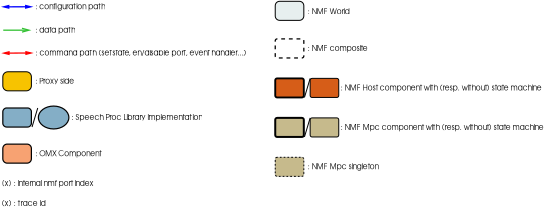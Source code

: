 <?xml version="1.0" encoding="UTF-8"?>
<dia:diagram xmlns:dia="http://www.lysator.liu.se/~alla/dia/">
  <dia:layer name="Background" visible="true" active="true">
    <dia:object type="Standard - Box" version="0" id="O0">
      <dia:attribute name="obj_pos">
        <dia:point val="13.676,18.563"/>
      </dia:attribute>
      <dia:attribute name="obj_bb">
        <dia:rectangle val="13.661,18.548;15.12,19.531"/>
      </dia:attribute>
      <dia:attribute name="elem_corner">
        <dia:point val="13.676,18.563"/>
      </dia:attribute>
      <dia:attribute name="elem_width">
        <dia:real val="1.429"/>
      </dia:attribute>
      <dia:attribute name="elem_height">
        <dia:real val="0.952"/>
      </dia:attribute>
      <dia:attribute name="border_width">
        <dia:real val="0.03"/>
      </dia:attribute>
      <dia:attribute name="inner_color">
        <dia:color val="#c6ba8c"/>
      </dia:attribute>
      <dia:attribute name="show_background">
        <dia:boolean val="true"/>
      </dia:attribute>
      <dia:attribute name="line_style">
        <dia:enum val="2"/>
      </dia:attribute>
      <dia:attribute name="dashlength">
        <dia:real val="0.095"/>
      </dia:attribute>
      <dia:attribute name="corner_radius">
        <dia:real val="0.095"/>
      </dia:attribute>
    </dia:object>
    <dia:object type="Standard - Text" version="1" id="O1">
      <dia:attribute name="obj_pos">
        <dia:point val="15.2,19.166"/>
      </dia:attribute>
      <dia:attribute name="obj_bb">
        <dia:rectangle val="15.2,18.824;19.035,19.254"/>
      </dia:attribute>
      <dia:attribute name="text">
        <dia:composite type="text">
          <dia:attribute name="string">
            <dia:string># : NMF Mpc singleton#</dia:string>
          </dia:attribute>
          <dia:attribute name="font">
            <dia:font family="AvantGarde" style="0" name="AvantGarde-Book"/>
          </dia:attribute>
          <dia:attribute name="height">
            <dia:real val="0.459"/>
          </dia:attribute>
          <dia:attribute name="pos">
            <dia:point val="15.2,19.166"/>
          </dia:attribute>
          <dia:attribute name="color">
            <dia:color val="#000000"/>
          </dia:attribute>
          <dia:attribute name="alignment">
            <dia:enum val="0"/>
          </dia:attribute>
        </dia:composite>
      </dia:attribute>
      <dia:attribute name="valign">
        <dia:enum val="3"/>
      </dia:attribute>
    </dia:object>
    <dia:object type="Standard - Box" version="0" id="O2">
      <dia:attribute name="obj_pos">
        <dia:point val="13.676,16.593"/>
      </dia:attribute>
      <dia:attribute name="obj_bb">
        <dia:rectangle val="13.626,16.543;15.155,17.595"/>
      </dia:attribute>
      <dia:attribute name="elem_corner">
        <dia:point val="13.676,16.593"/>
      </dia:attribute>
      <dia:attribute name="elem_width">
        <dia:real val="1.429"/>
      </dia:attribute>
      <dia:attribute name="elem_height">
        <dia:real val="0.953"/>
      </dia:attribute>
      <dia:attribute name="border_width">
        <dia:real val="0.1"/>
      </dia:attribute>
      <dia:attribute name="inner_color">
        <dia:color val="#c6ba8c"/>
      </dia:attribute>
      <dia:attribute name="show_background">
        <dia:boolean val="true"/>
      </dia:attribute>
      <dia:attribute name="corner_radius">
        <dia:real val="0.095"/>
      </dia:attribute>
    </dia:object>
    <dia:object type="Standard - Box" version="0" id="O3">
      <dia:attribute name="obj_pos">
        <dia:point val="15.422,16.593"/>
      </dia:attribute>
      <dia:attribute name="obj_bb">
        <dia:rectangle val="15.407,16.578;16.866,17.56"/>
      </dia:attribute>
      <dia:attribute name="elem_corner">
        <dia:point val="15.422,16.593"/>
      </dia:attribute>
      <dia:attribute name="elem_width">
        <dia:real val="1.429"/>
      </dia:attribute>
      <dia:attribute name="elem_height">
        <dia:real val="0.953"/>
      </dia:attribute>
      <dia:attribute name="border_width">
        <dia:real val="0.03"/>
      </dia:attribute>
      <dia:attribute name="inner_color">
        <dia:color val="#c6ba8c"/>
      </dia:attribute>
      <dia:attribute name="show_background">
        <dia:boolean val="true"/>
      </dia:attribute>
      <dia:attribute name="corner_radius">
        <dia:real val="0.095"/>
      </dia:attribute>
    </dia:object>
    <dia:object type="Standard - PolyLine" version="0" id="O4">
      <dia:attribute name="obj_pos">
        <dia:point val="15.422,16.593"/>
      </dia:attribute>
      <dia:attribute name="obj_bb">
        <dia:rectangle val="15.117,16.573;15.442,17.565"/>
      </dia:attribute>
      <dia:attribute name="poly_points">
        <dia:point val="15.422,16.593"/>
        <dia:point val="15.136,17.545"/>
      </dia:attribute>
      <dia:attribute name="line_width">
        <dia:real val="0.032"/>
      </dia:attribute>
    </dia:object>
    <dia:object type="Standard - Text" version="1" id="O5">
      <dia:attribute name="obj_pos">
        <dia:point val="16.851,17.196"/>
      </dia:attribute>
      <dia:attribute name="obj_bb">
        <dia:rectangle val="16.851,16.853;27.526,17.283"/>
      </dia:attribute>
      <dia:attribute name="text">
        <dia:composite type="text">
          <dia:attribute name="string">
            <dia:string># : NMF Mpc component with (resp. without) state machine#</dia:string>
          </dia:attribute>
          <dia:attribute name="font">
            <dia:font family="AvantGarde" style="0" name="AvantGarde-Book"/>
          </dia:attribute>
          <dia:attribute name="height">
            <dia:real val="0.459"/>
          </dia:attribute>
          <dia:attribute name="pos">
            <dia:point val="16.851,17.196"/>
          </dia:attribute>
          <dia:attribute name="color">
            <dia:color val="#000000"/>
          </dia:attribute>
          <dia:attribute name="alignment">
            <dia:enum val="0"/>
          </dia:attribute>
        </dia:composite>
      </dia:attribute>
      <dia:attribute name="valign">
        <dia:enum val="3"/>
      </dia:attribute>
    </dia:object>
    <dia:object type="Standard - PolyLine" version="0" id="O6">
      <dia:attribute name="obj_pos">
        <dia:point val="15.422,14.618"/>
      </dia:attribute>
      <dia:attribute name="obj_bb">
        <dia:rectangle val="15.117,14.598;15.442,15.59"/>
      </dia:attribute>
      <dia:attribute name="poly_points">
        <dia:point val="15.422,14.618"/>
        <dia:point val="15.136,15.57"/>
      </dia:attribute>
      <dia:attribute name="line_width">
        <dia:real val="0.032"/>
      </dia:attribute>
    </dia:object>
    <dia:object type="Standard - Box" version="0" id="O7">
      <dia:attribute name="obj_pos">
        <dia:point val="13.676,14.618"/>
      </dia:attribute>
      <dia:attribute name="obj_bb">
        <dia:rectangle val="13.628,14.57;15.152,15.618"/>
      </dia:attribute>
      <dia:attribute name="elem_corner">
        <dia:point val="13.676,14.618"/>
      </dia:attribute>
      <dia:attribute name="elem_width">
        <dia:real val="1.429"/>
      </dia:attribute>
      <dia:attribute name="elem_height">
        <dia:real val="0.953"/>
      </dia:attribute>
      <dia:attribute name="border_width">
        <dia:real val="0.095"/>
      </dia:attribute>
      <dia:attribute name="inner_color">
        <dia:color val="#d65d18"/>
      </dia:attribute>
      <dia:attribute name="show_background">
        <dia:boolean val="true"/>
      </dia:attribute>
      <dia:attribute name="corner_radius">
        <dia:real val="0.095"/>
      </dia:attribute>
    </dia:object>
    <dia:object type="Standard - Box" version="0" id="O8">
      <dia:attribute name="obj_pos">
        <dia:point val="15.422,14.618"/>
      </dia:attribute>
      <dia:attribute name="obj_bb">
        <dia:rectangle val="15.406,14.602;16.867,15.586"/>
      </dia:attribute>
      <dia:attribute name="elem_corner">
        <dia:point val="15.422,14.618"/>
      </dia:attribute>
      <dia:attribute name="elem_width">
        <dia:real val="1.429"/>
      </dia:attribute>
      <dia:attribute name="elem_height">
        <dia:real val="0.953"/>
      </dia:attribute>
      <dia:attribute name="border_width">
        <dia:real val="0.032"/>
      </dia:attribute>
      <dia:attribute name="inner_color">
        <dia:color val="#d65d18"/>
      </dia:attribute>
      <dia:attribute name="show_background">
        <dia:boolean val="true"/>
      </dia:attribute>
      <dia:attribute name="corner_radius">
        <dia:real val="0.095"/>
      </dia:attribute>
    </dia:object>
    <dia:object type="Standard - Text" version="1" id="O9">
      <dia:attribute name="obj_pos">
        <dia:point val="16.851,15.221"/>
      </dia:attribute>
      <dia:attribute name="obj_bb">
        <dia:rectangle val="16.851,14.879;27.608,15.309"/>
      </dia:attribute>
      <dia:attribute name="text">
        <dia:composite type="text">
          <dia:attribute name="string">
            <dia:string># : NMF Host component with (resp. without) state machine#</dia:string>
          </dia:attribute>
          <dia:attribute name="font">
            <dia:font family="AvantGarde" style="0" name="AvantGarde-Book"/>
          </dia:attribute>
          <dia:attribute name="height">
            <dia:real val="0.459"/>
          </dia:attribute>
          <dia:attribute name="pos">
            <dia:point val="16.851,15.221"/>
          </dia:attribute>
          <dia:attribute name="color">
            <dia:color val="#000000"/>
          </dia:attribute>
          <dia:attribute name="alignment">
            <dia:enum val="0"/>
          </dia:attribute>
        </dia:composite>
      </dia:attribute>
      <dia:attribute name="valign">
        <dia:enum val="3"/>
      </dia:attribute>
    </dia:object>
    <dia:object type="Standard - Box" version="0" id="O10">
      <dia:attribute name="obj_pos">
        <dia:point val="13.676,12.643"/>
      </dia:attribute>
      <dia:attribute name="obj_bb">
        <dia:rectangle val="13.644,12.611;15.136,13.627"/>
      </dia:attribute>
      <dia:attribute name="elem_corner">
        <dia:point val="13.676,12.643"/>
      </dia:attribute>
      <dia:attribute name="elem_width">
        <dia:real val="1.429"/>
      </dia:attribute>
      <dia:attribute name="elem_height">
        <dia:real val="0.953"/>
      </dia:attribute>
      <dia:attribute name="border_width">
        <dia:real val="0.064"/>
      </dia:attribute>
      <dia:attribute name="inner_color">
        <dia:color val="#d65d18"/>
      </dia:attribute>
      <dia:attribute name="show_background">
        <dia:boolean val="false"/>
      </dia:attribute>
      <dia:attribute name="line_style">
        <dia:enum val="1"/>
      </dia:attribute>
      <dia:attribute name="dashlength">
        <dia:real val="0.191"/>
      </dia:attribute>
      <dia:attribute name="corner_radius">
        <dia:real val="0.095"/>
      </dia:attribute>
    </dia:object>
    <dia:object type="Standard - Text" version="1" id="O11">
      <dia:attribute name="obj_pos">
        <dia:point val="15.2,13.246"/>
      </dia:attribute>
      <dia:attribute name="obj_bb">
        <dia:rectangle val="15.2,12.904;18.382,13.334"/>
      </dia:attribute>
      <dia:attribute name="text">
        <dia:composite type="text">
          <dia:attribute name="string">
            <dia:string># : NMF composite#</dia:string>
          </dia:attribute>
          <dia:attribute name="font">
            <dia:font family="AvantGarde" style="0" name="AvantGarde-Book"/>
          </dia:attribute>
          <dia:attribute name="height">
            <dia:real val="0.459"/>
          </dia:attribute>
          <dia:attribute name="pos">
            <dia:point val="15.2,13.246"/>
          </dia:attribute>
          <dia:attribute name="color">
            <dia:color val="#000000"/>
          </dia:attribute>
          <dia:attribute name="alignment">
            <dia:enum val="0"/>
          </dia:attribute>
        </dia:composite>
      </dia:attribute>
      <dia:attribute name="valign">
        <dia:enum val="3"/>
      </dia:attribute>
    </dia:object>
    <dia:object type="Standard - Box" version="0" id="O12">
      <dia:attribute name="obj_pos">
        <dia:point val="13.676,10.763"/>
      </dia:attribute>
      <dia:attribute name="obj_bb">
        <dia:rectangle val="13.661,10.748;15.12,11.731"/>
      </dia:attribute>
      <dia:attribute name="elem_corner">
        <dia:point val="13.676,10.763"/>
      </dia:attribute>
      <dia:attribute name="elem_width">
        <dia:real val="1.429"/>
      </dia:attribute>
      <dia:attribute name="elem_height">
        <dia:real val="0.953"/>
      </dia:attribute>
      <dia:attribute name="border_width">
        <dia:real val="0.03"/>
      </dia:attribute>
      <dia:attribute name="inner_color">
        <dia:color val="#e7efef"/>
      </dia:attribute>
      <dia:attribute name="show_background">
        <dia:boolean val="true"/>
      </dia:attribute>
      <dia:attribute name="corner_radius">
        <dia:real val="0.222"/>
      </dia:attribute>
    </dia:object>
    <dia:object type="Standard - Text" version="1" id="O13">
      <dia:attribute name="obj_pos">
        <dia:point val="15.2,11.413"/>
      </dia:attribute>
      <dia:attribute name="obj_bb">
        <dia:rectangle val="15.2,11.071;17.527,11.501"/>
      </dia:attribute>
      <dia:attribute name="text">
        <dia:composite type="text">
          <dia:attribute name="string">
            <dia:string># : NMF World#</dia:string>
          </dia:attribute>
          <dia:attribute name="font">
            <dia:font family="AvantGarde" style="0" name="AvantGarde-Book"/>
          </dia:attribute>
          <dia:attribute name="height">
            <dia:real val="0.459"/>
          </dia:attribute>
          <dia:attribute name="pos">
            <dia:point val="15.2,11.413"/>
          </dia:attribute>
          <dia:attribute name="color">
            <dia:color val="#000000"/>
          </dia:attribute>
          <dia:attribute name="alignment">
            <dia:enum val="0"/>
          </dia:attribute>
        </dia:composite>
      </dia:attribute>
      <dia:attribute name="valign">
        <dia:enum val="3"/>
      </dia:attribute>
    </dia:object>
    <dia:object type="Standard - Box" version="0" id="O14">
      <dia:attribute name="obj_pos">
        <dia:point val="0.055,17.903"/>
      </dia:attribute>
      <dia:attribute name="obj_bb">
        <dia:rectangle val="0.025,17.873;1.514,18.885"/>
      </dia:attribute>
      <dia:attribute name="elem_corner">
        <dia:point val="0.055,17.903"/>
      </dia:attribute>
      <dia:attribute name="elem_width">
        <dia:real val="1.429"/>
      </dia:attribute>
      <dia:attribute name="elem_height">
        <dia:real val="0.953"/>
      </dia:attribute>
      <dia:attribute name="border_width">
        <dia:real val="0.06"/>
      </dia:attribute>
      <dia:attribute name="inner_color">
        <dia:color val="#f7a272"/>
      </dia:attribute>
      <dia:attribute name="show_background">
        <dia:boolean val="true"/>
      </dia:attribute>
      <dia:attribute name="corner_radius">
        <dia:real val="0.222"/>
      </dia:attribute>
    </dia:object>
    <dia:object type="Standard - Text" version="1" id="O15">
      <dia:attribute name="obj_pos">
        <dia:point val="1.579,18.506"/>
      </dia:attribute>
      <dia:attribute name="obj_bb">
        <dia:rectangle val="1.579,18.163;5.044,18.593"/>
      </dia:attribute>
      <dia:attribute name="text">
        <dia:composite type="text">
          <dia:attribute name="string">
            <dia:string># : OMX Component#</dia:string>
          </dia:attribute>
          <dia:attribute name="font">
            <dia:font family="AvantGarde" style="0" name="AvantGarde-Book"/>
          </dia:attribute>
          <dia:attribute name="height">
            <dia:real val="0.459"/>
          </dia:attribute>
          <dia:attribute name="pos">
            <dia:point val="1.579,18.506"/>
          </dia:attribute>
          <dia:attribute name="color">
            <dia:color val="#000000"/>
          </dia:attribute>
          <dia:attribute name="alignment">
            <dia:enum val="0"/>
          </dia:attribute>
        </dia:composite>
      </dia:attribute>
      <dia:attribute name="valign">
        <dia:enum val="3"/>
      </dia:attribute>
    </dia:object>
    <dia:object type="Standard - Ellipse" version="0" id="O16">
      <dia:attribute name="obj_pos">
        <dia:point val="1.833,16.002"/>
      </dia:attribute>
      <dia:attribute name="obj_bb">
        <dia:rectangle val="1.803,15.972;3.387,17.175"/>
      </dia:attribute>
      <dia:attribute name="elem_corner">
        <dia:point val="1.833,16.002"/>
      </dia:attribute>
      <dia:attribute name="elem_width">
        <dia:real val="1.524"/>
      </dia:attribute>
      <dia:attribute name="elem_height">
        <dia:real val="1.143"/>
      </dia:attribute>
      <dia:attribute name="border_width">
        <dia:real val="0.06"/>
      </dia:attribute>
      <dia:attribute name="inner_color">
        <dia:color val="#84aec6"/>
      </dia:attribute>
    </dia:object>
    <dia:object type="Standard - Box" version="0" id="O17">
      <dia:attribute name="obj_pos">
        <dia:point val="0.055,16.097"/>
      </dia:attribute>
      <dia:attribute name="obj_bb">
        <dia:rectangle val="0.025,16.067;1.514,17.08"/>
      </dia:attribute>
      <dia:attribute name="elem_corner">
        <dia:point val="0.055,16.097"/>
      </dia:attribute>
      <dia:attribute name="elem_width">
        <dia:real val="1.429"/>
      </dia:attribute>
      <dia:attribute name="elem_height">
        <dia:real val="0.953"/>
      </dia:attribute>
      <dia:attribute name="border_width">
        <dia:real val="0.06"/>
      </dia:attribute>
      <dia:attribute name="inner_color">
        <dia:color val="#84aec6"/>
      </dia:attribute>
      <dia:attribute name="show_background">
        <dia:boolean val="true"/>
      </dia:attribute>
      <dia:attribute name="corner_radius">
        <dia:real val="0.191"/>
      </dia:attribute>
    </dia:object>
    <dia:object type="Standard - PolyLine" version="0" id="O18">
      <dia:attribute name="obj_pos">
        <dia:point val="1.801,16.097"/>
      </dia:attribute>
      <dia:attribute name="obj_bb">
        <dia:rectangle val="1.496,16.078;1.821,17.07"/>
      </dia:attribute>
      <dia:attribute name="poly_points">
        <dia:point val="1.801,16.097"/>
        <dia:point val="1.516,17.05"/>
      </dia:attribute>
      <dia:attribute name="line_width">
        <dia:real val="0.032"/>
      </dia:attribute>
    </dia:object>
    <dia:object type="Standard - Text" version="1" id="O19">
      <dia:attribute name="obj_pos">
        <dia:point val="3.389,16.701"/>
      </dia:attribute>
      <dia:attribute name="obj_bb">
        <dia:rectangle val="3.389,16.358;10.426,16.788"/>
      </dia:attribute>
      <dia:attribute name="text">
        <dia:composite type="text">
          <dia:attribute name="string">
            <dia:string># : Speech Proc Library implementation#</dia:string>
          </dia:attribute>
          <dia:attribute name="font">
            <dia:font family="AvantGarde" style="0" name="AvantGarde-Book"/>
          </dia:attribute>
          <dia:attribute name="height">
            <dia:real val="0.459"/>
          </dia:attribute>
          <dia:attribute name="pos">
            <dia:point val="3.389,16.701"/>
          </dia:attribute>
          <dia:attribute name="color">
            <dia:color val="#000000"/>
          </dia:attribute>
          <dia:attribute name="alignment">
            <dia:enum val="0"/>
          </dia:attribute>
        </dia:composite>
      </dia:attribute>
      <dia:attribute name="valign">
        <dia:enum val="3"/>
      </dia:attribute>
    </dia:object>
    <dia:object type="Standard - PolyLine" version="0" id="O20">
      <dia:attribute name="obj_pos">
        <dia:point val="0.064,11.039"/>
      </dia:attribute>
      <dia:attribute name="obj_bb">
        <dia:rectangle val="-0.036,10.933;1.583,11.143"/>
      </dia:attribute>
      <dia:attribute name="poly_points">
        <dia:point val="0.064,11.039"/>
        <dia:point val="1.484,11.037"/>
      </dia:attribute>
      <dia:attribute name="line_color">
        <dia:color val="#0000ff"/>
      </dia:attribute>
      <dia:attribute name="line_width">
        <dia:real val="0.064"/>
      </dia:attribute>
      <dia:attribute name="start_arrow">
        <dia:enum val="3"/>
      </dia:attribute>
      <dia:attribute name="start_arrow_length">
        <dia:real val="0.254"/>
      </dia:attribute>
      <dia:attribute name="start_arrow_width">
        <dia:real val="0.127"/>
      </dia:attribute>
      <dia:attribute name="end_arrow">
        <dia:enum val="3"/>
      </dia:attribute>
      <dia:attribute name="end_arrow_length">
        <dia:real val="0.254"/>
      </dia:attribute>
      <dia:attribute name="end_arrow_width">
        <dia:real val="0.127"/>
      </dia:attribute>
    </dia:object>
    <dia:object type="Standard - Text" version="1" id="O21">
      <dia:attribute name="obj_pos">
        <dia:point val="1.579,11.165"/>
      </dia:attribute>
      <dia:attribute name="obj_bb">
        <dia:rectangle val="1.579,10.823;5.324,11.253"/>
      </dia:attribute>
      <dia:attribute name="text">
        <dia:composite type="text">
          <dia:attribute name="string">
            <dia:string># : configuration path#</dia:string>
          </dia:attribute>
          <dia:attribute name="font">
            <dia:font family="AvantGarde" style="0" name="AvantGarde-Book"/>
          </dia:attribute>
          <dia:attribute name="height">
            <dia:real val="0.459"/>
          </dia:attribute>
          <dia:attribute name="pos">
            <dia:point val="1.579,11.165"/>
          </dia:attribute>
          <dia:attribute name="color">
            <dia:color val="#000000"/>
          </dia:attribute>
          <dia:attribute name="alignment">
            <dia:enum val="0"/>
          </dia:attribute>
        </dia:composite>
      </dia:attribute>
      <dia:attribute name="valign">
        <dia:enum val="3"/>
      </dia:attribute>
    </dia:object>
    <dia:object type="Standard - PolyLine" version="0" id="O22">
      <dia:attribute name="obj_pos">
        <dia:point val="0.076,12.207"/>
      </dia:attribute>
      <dia:attribute name="obj_bb">
        <dia:rectangle val="0.044,12.07;1.604,12.344"/>
      </dia:attribute>
      <dia:attribute name="poly_points">
        <dia:point val="0.076,12.207"/>
        <dia:point val="1.484,12.207"/>
      </dia:attribute>
      <dia:attribute name="line_color">
        <dia:color val="#31c031"/>
      </dia:attribute>
      <dia:attribute name="line_width">
        <dia:real val="0.064"/>
      </dia:attribute>
      <dia:attribute name="end_arrow">
        <dia:enum val="1"/>
      </dia:attribute>
      <dia:attribute name="end_arrow_length">
        <dia:real val="0.349"/>
      </dia:attribute>
      <dia:attribute name="end_arrow_width">
        <dia:real val="0.191"/>
      </dia:attribute>
    </dia:object>
    <dia:object type="Standard - Text" version="1" id="O23">
      <dia:attribute name="obj_pos">
        <dia:point val="1.579,12.334"/>
      </dia:attribute>
      <dia:attribute name="obj_bb">
        <dia:rectangle val="1.579,11.991;3.717,12.421"/>
      </dia:attribute>
      <dia:attribute name="text">
        <dia:composite type="text">
          <dia:attribute name="string">
            <dia:string># : data path#</dia:string>
          </dia:attribute>
          <dia:attribute name="font">
            <dia:font family="AvantGarde" style="0" name="AvantGarde-Book"/>
          </dia:attribute>
          <dia:attribute name="height">
            <dia:real val="0.459"/>
          </dia:attribute>
          <dia:attribute name="pos">
            <dia:point val="1.579,12.334"/>
          </dia:attribute>
          <dia:attribute name="color">
            <dia:color val="#000000"/>
          </dia:attribute>
          <dia:attribute name="alignment">
            <dia:enum val="0"/>
          </dia:attribute>
        </dia:composite>
      </dia:attribute>
      <dia:attribute name="valign">
        <dia:enum val="3"/>
      </dia:attribute>
    </dia:object>
    <dia:object type="Standard - PolyLine" version="0" id="O24">
      <dia:attribute name="obj_pos">
        <dia:point val="0.078,13.354"/>
      </dia:attribute>
      <dia:attribute name="obj_bb">
        <dia:rectangle val="-0.021,13.245;1.598,13.457"/>
      </dia:attribute>
      <dia:attribute name="poly_points">
        <dia:point val="0.078,13.354"/>
        <dia:point val="1.499,13.348"/>
      </dia:attribute>
      <dia:attribute name="line_color">
        <dia:color val="#ff0000"/>
      </dia:attribute>
      <dia:attribute name="line_width">
        <dia:real val="0.064"/>
      </dia:attribute>
      <dia:attribute name="start_arrow">
        <dia:enum val="3"/>
      </dia:attribute>
      <dia:attribute name="start_arrow_length">
        <dia:real val="0.254"/>
      </dia:attribute>
      <dia:attribute name="start_arrow_width">
        <dia:real val="0.127"/>
      </dia:attribute>
      <dia:attribute name="end_arrow">
        <dia:enum val="3"/>
      </dia:attribute>
      <dia:attribute name="end_arrow_length">
        <dia:real val="0.254"/>
      </dia:attribute>
      <dia:attribute name="end_arrow_width">
        <dia:real val="0.127"/>
      </dia:attribute>
    </dia:object>
    <dia:object type="Standard - Text" version="1" id="O25">
      <dia:attribute name="obj_pos">
        <dia:point val="1.594,13.477"/>
      </dia:attribute>
      <dia:attribute name="obj_bb">
        <dia:rectangle val="1.594,13.134;12.741,13.564"/>
      </dia:attribute>
      <dia:attribute name="text">
        <dia:composite type="text">
          <dia:attribute name="string">
            <dia:string># : command path (setstate, en/disable port, event handler...)#</dia:string>
          </dia:attribute>
          <dia:attribute name="font">
            <dia:font family="AvantGarde" style="0" name="AvantGarde-Book"/>
          </dia:attribute>
          <dia:attribute name="height">
            <dia:real val="0.459"/>
          </dia:attribute>
          <dia:attribute name="pos">
            <dia:point val="1.594,13.477"/>
          </dia:attribute>
          <dia:attribute name="color">
            <dia:color val="#000000"/>
          </dia:attribute>
          <dia:attribute name="alignment">
            <dia:enum val="0"/>
          </dia:attribute>
        </dia:composite>
      </dia:attribute>
      <dia:attribute name="valign">
        <dia:enum val="3"/>
      </dia:attribute>
    </dia:object>
    <dia:object type="Standard - Box" version="0" id="O26">
      <dia:attribute name="obj_pos">
        <dia:point val="0.055,14.287"/>
      </dia:attribute>
      <dia:attribute name="obj_bb">
        <dia:rectangle val="0.04,14.273;1.499,15.255"/>
      </dia:attribute>
      <dia:attribute name="elem_corner">
        <dia:point val="0.055,14.287"/>
      </dia:attribute>
      <dia:attribute name="elem_width">
        <dia:real val="1.429"/>
      </dia:attribute>
      <dia:attribute name="elem_height">
        <dia:real val="0.953"/>
      </dia:attribute>
      <dia:attribute name="border_width">
        <dia:real val="0.03"/>
      </dia:attribute>
      <dia:attribute name="inner_color">
        <dia:color val="#f7c300"/>
      </dia:attribute>
      <dia:attribute name="show_background">
        <dia:boolean val="true"/>
      </dia:attribute>
      <dia:attribute name="corner_radius">
        <dia:real val="0.254"/>
      </dia:attribute>
    </dia:object>
    <dia:object type="Standard - Text" version="1" id="O27">
      <dia:attribute name="obj_pos">
        <dia:point val="1.579,14.891"/>
      </dia:attribute>
      <dia:attribute name="obj_bb">
        <dia:rectangle val="1.579,14.548;3.812,14.978"/>
      </dia:attribute>
      <dia:attribute name="text">
        <dia:composite type="text">
          <dia:attribute name="string">
            <dia:string># : Proxy side#</dia:string>
          </dia:attribute>
          <dia:attribute name="font">
            <dia:font family="AvantGarde" style="0" name="AvantGarde-Book"/>
          </dia:attribute>
          <dia:attribute name="height">
            <dia:real val="0.459"/>
          </dia:attribute>
          <dia:attribute name="pos">
            <dia:point val="1.579,14.891"/>
          </dia:attribute>
          <dia:attribute name="color">
            <dia:color val="#000000"/>
          </dia:attribute>
          <dia:attribute name="alignment">
            <dia:enum val="0"/>
          </dia:attribute>
        </dia:composite>
      </dia:attribute>
      <dia:attribute name="valign">
        <dia:enum val="3"/>
      </dia:attribute>
    </dia:object>
    <dia:object type="Standard - Text" version="1" id="O28">
      <dia:attribute name="obj_pos">
        <dia:point val="0,20"/>
      </dia:attribute>
      <dia:attribute name="obj_bb">
        <dia:rectangle val="0,19.657;5.095,20.087"/>
      </dia:attribute>
      <dia:attribute name="text">
        <dia:composite type="text">
          <dia:attribute name="string">
            <dia:string>#[x] : internal nmf port index#</dia:string>
          </dia:attribute>
          <dia:attribute name="font">
            <dia:font family="AvantGarde" style="0" name="AvantGarde-Book"/>
          </dia:attribute>
          <dia:attribute name="height">
            <dia:real val="0.459"/>
          </dia:attribute>
          <dia:attribute name="pos">
            <dia:point val="0,20"/>
          </dia:attribute>
          <dia:attribute name="color">
            <dia:color val="#000000"/>
          </dia:attribute>
          <dia:attribute name="alignment">
            <dia:enum val="0"/>
          </dia:attribute>
        </dia:composite>
      </dia:attribute>
      <dia:attribute name="valign">
        <dia:enum val="3"/>
      </dia:attribute>
    </dia:object>
    <dia:object type="Standard - Text" version="1" id="O29">
      <dia:attribute name="obj_pos">
        <dia:point val="0,21"/>
      </dia:attribute>
      <dia:attribute name="obj_bb">
        <dia:rectangle val="0,20.647;2.271,21.109"/>
      </dia:attribute>
      <dia:attribute name="text">
        <dia:composite type="text">
          <dia:attribute name="string">
            <dia:string>#(x) : trace id#</dia:string>
          </dia:attribute>
          <dia:attribute name="font">
            <dia:font family="AvantGarde" style="0" name="AvantGarde-Book"/>
          </dia:attribute>
          <dia:attribute name="height">
            <dia:real val="0.459"/>
          </dia:attribute>
          <dia:attribute name="pos">
            <dia:point val="0,21"/>
          </dia:attribute>
          <dia:attribute name="color">
            <dia:color val="#000000"/>
          </dia:attribute>
          <dia:attribute name="alignment">
            <dia:enum val="0"/>
          </dia:attribute>
        </dia:composite>
      </dia:attribute>
      <dia:attribute name="valign">
        <dia:enum val="3"/>
      </dia:attribute>
    </dia:object>
  </dia:layer>
</dia:diagram>
